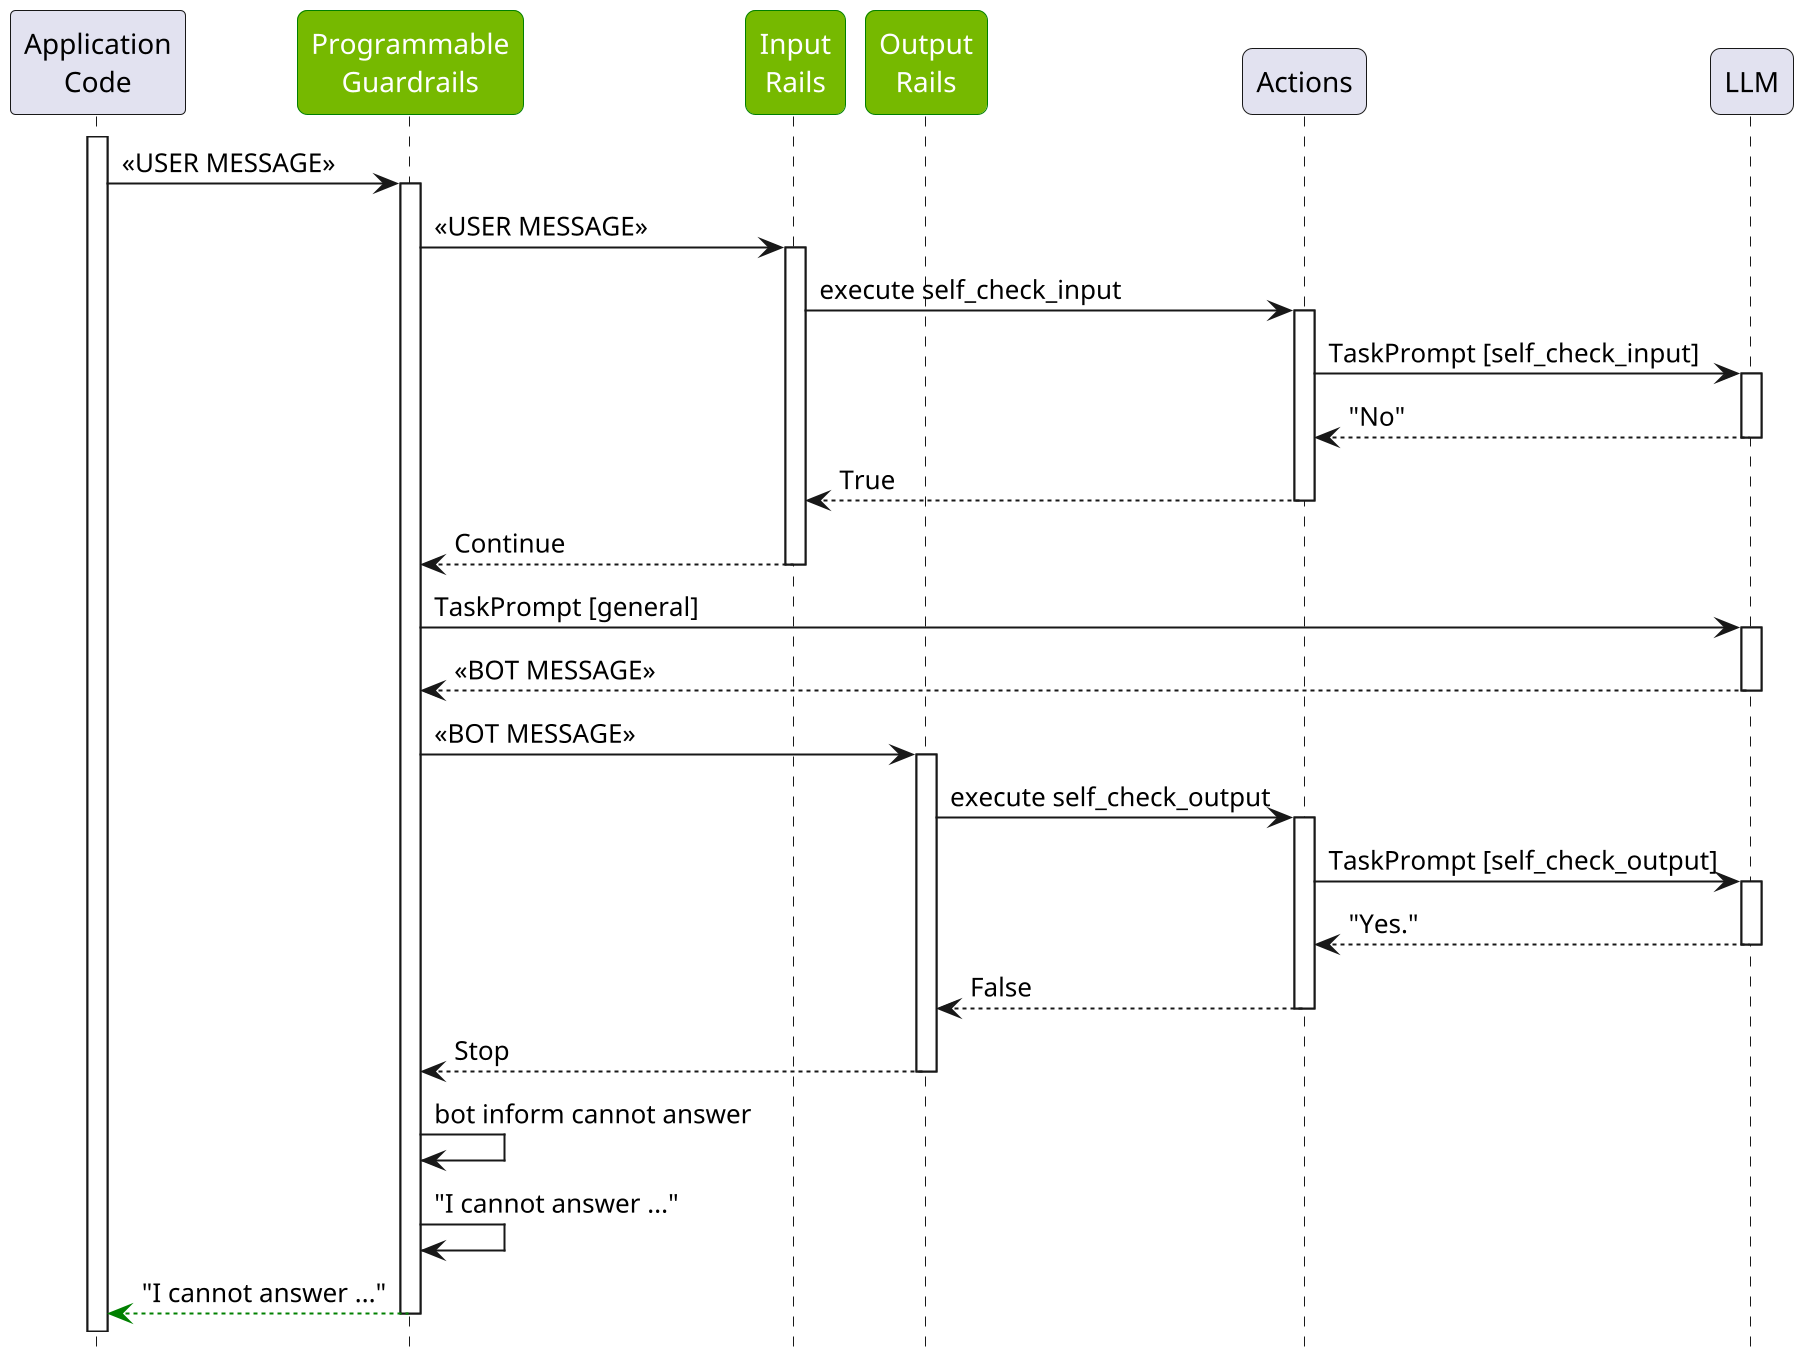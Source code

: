@startuml
participant "Application\nCode" as A

skinparam Participant {
  RoundCorner 10

  BackgroundColor<<LLMRails>> 76b900
  FontColor<<LLMRails>> white
  BorderColor<<LLMRails>> green
}


participant "Programmable\nGuardrails" as LLMRails <<LLMRails>>
participant "Input\nRails" as IR <<LLMRails>>
participant "Output\nRails" as OR <<LLMRails>>
participant Actions
participant "LLM"


Activate A
A->LLMRails: <<USER MESSAGE>>
activate LLMRails

LLMRails->IR: <<USER MESSAGE>>
activate IR

IR->Actions: execute self_check_input
activate Actions

Actions->LLM: TaskPrompt [self_check_input]
activate LLM
return "No"

return True

return Continue

LLMRails->LLM: TaskPrompt [general]
activate LLM
return <<BOT MESSAGE >>

LLMRails->OR: <<BOT MESSAGE>>
activate OR

  OR->Actions: execute self_check_output
  activate Actions

    Actions->LLM: TaskPrompt [self_check_output]
    activate LLM
    return "Yes."

  return False

return Stop

LLMRails->LLMRails: bot inform cannot answer

LLMRails->LLMRails: "I cannot answer ..."


return #green "I cannot answer ..."


hide footbox
hide stereotype
scale 2
@enduml
